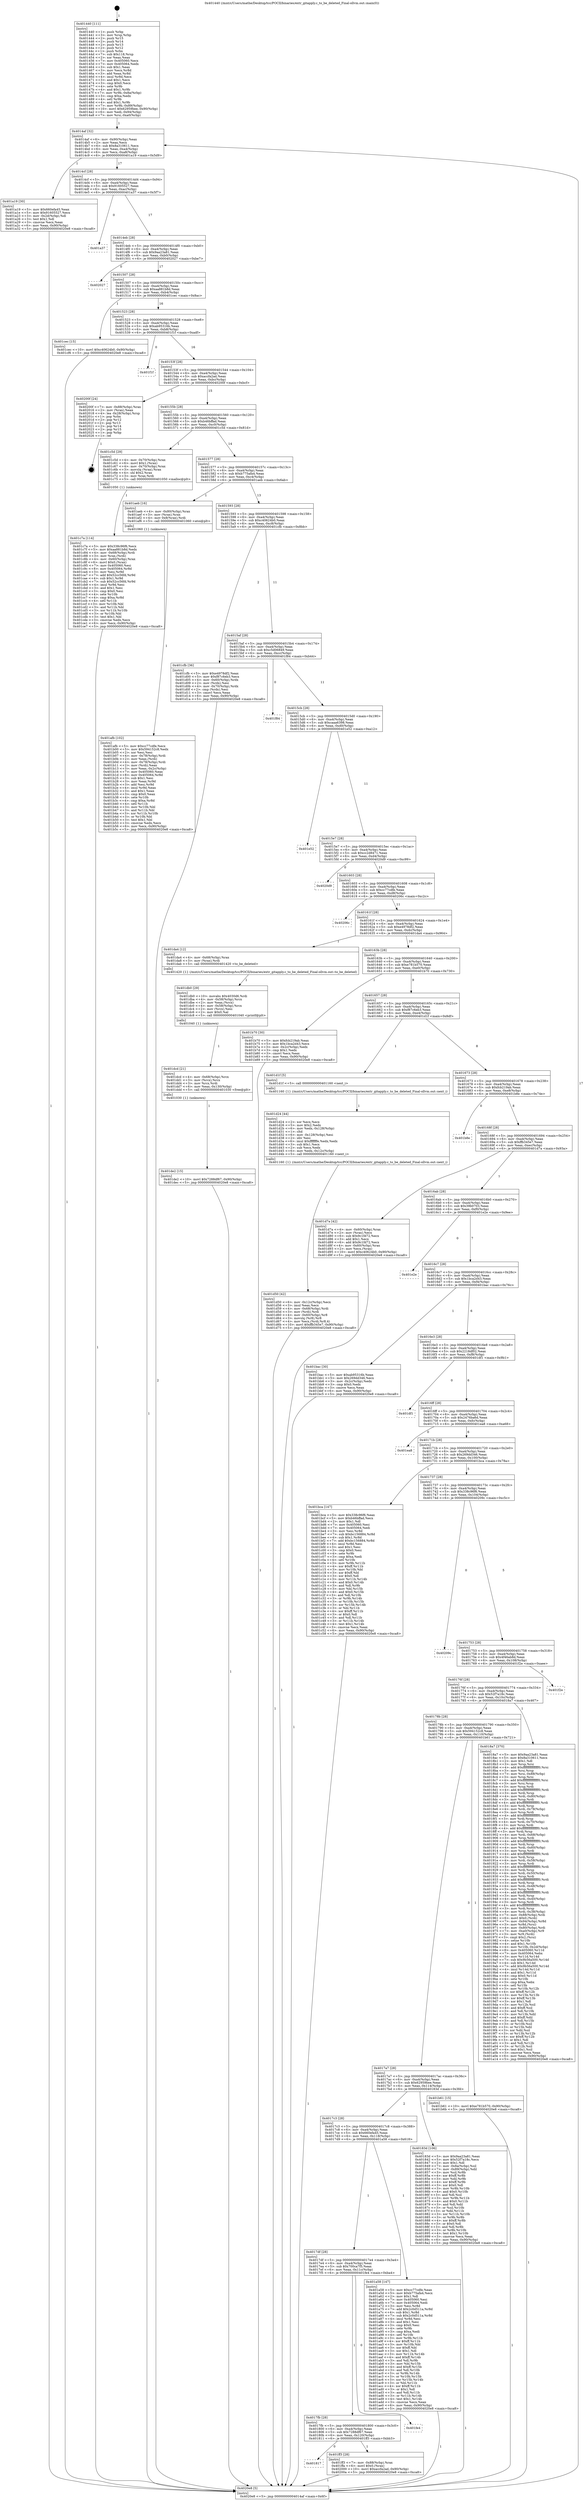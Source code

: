 digraph "0x401440" {
  label = "0x401440 (/mnt/c/Users/mathe/Desktop/tcc/POCII/binaries/extr_gitapply.c_to_be_deleted_Final-ollvm.out::main(0))"
  labelloc = "t"
  node[shape=record]

  Entry [label="",width=0.3,height=0.3,shape=circle,fillcolor=black,style=filled]
  "0x4014af" [label="{
     0x4014af [32]\l
     | [instrs]\l
     &nbsp;&nbsp;0x4014af \<+6\>: mov -0x90(%rbp),%eax\l
     &nbsp;&nbsp;0x4014b5 \<+2\>: mov %eax,%ecx\l
     &nbsp;&nbsp;0x4014b7 \<+6\>: sub $0x8a310611,%ecx\l
     &nbsp;&nbsp;0x4014bd \<+6\>: mov %eax,-0xa4(%rbp)\l
     &nbsp;&nbsp;0x4014c3 \<+6\>: mov %ecx,-0xa8(%rbp)\l
     &nbsp;&nbsp;0x4014c9 \<+6\>: je 0000000000401a19 \<main+0x5d9\>\l
  }"]
  "0x401a19" [label="{
     0x401a19 [30]\l
     | [instrs]\l
     &nbsp;&nbsp;0x401a19 \<+5\>: mov $0x660efa45,%eax\l
     &nbsp;&nbsp;0x401a1e \<+5\>: mov $0x91605527,%ecx\l
     &nbsp;&nbsp;0x401a23 \<+3\>: mov -0x2d(%rbp),%dl\l
     &nbsp;&nbsp;0x401a26 \<+3\>: test $0x1,%dl\l
     &nbsp;&nbsp;0x401a29 \<+3\>: cmovne %ecx,%eax\l
     &nbsp;&nbsp;0x401a2c \<+6\>: mov %eax,-0x90(%rbp)\l
     &nbsp;&nbsp;0x401a32 \<+5\>: jmp 00000000004020e8 \<main+0xca8\>\l
  }"]
  "0x4014cf" [label="{
     0x4014cf [28]\l
     | [instrs]\l
     &nbsp;&nbsp;0x4014cf \<+5\>: jmp 00000000004014d4 \<main+0x94\>\l
     &nbsp;&nbsp;0x4014d4 \<+6\>: mov -0xa4(%rbp),%eax\l
     &nbsp;&nbsp;0x4014da \<+5\>: sub $0x91605527,%eax\l
     &nbsp;&nbsp;0x4014df \<+6\>: mov %eax,-0xac(%rbp)\l
     &nbsp;&nbsp;0x4014e5 \<+6\>: je 0000000000401a37 \<main+0x5f7\>\l
  }"]
  Exit [label="",width=0.3,height=0.3,shape=circle,fillcolor=black,style=filled,peripheries=2]
  "0x401a37" [label="{
     0x401a37\l
  }", style=dashed]
  "0x4014eb" [label="{
     0x4014eb [28]\l
     | [instrs]\l
     &nbsp;&nbsp;0x4014eb \<+5\>: jmp 00000000004014f0 \<main+0xb0\>\l
     &nbsp;&nbsp;0x4014f0 \<+6\>: mov -0xa4(%rbp),%eax\l
     &nbsp;&nbsp;0x4014f6 \<+5\>: sub $0x9aa23a81,%eax\l
     &nbsp;&nbsp;0x4014fb \<+6\>: mov %eax,-0xb0(%rbp)\l
     &nbsp;&nbsp;0x401501 \<+6\>: je 0000000000402027 \<main+0xbe7\>\l
  }"]
  "0x401817" [label="{
     0x401817\l
  }", style=dashed]
  "0x402027" [label="{
     0x402027\l
  }", style=dashed]
  "0x401507" [label="{
     0x401507 [28]\l
     | [instrs]\l
     &nbsp;&nbsp;0x401507 \<+5\>: jmp 000000000040150c \<main+0xcc\>\l
     &nbsp;&nbsp;0x40150c \<+6\>: mov -0xa4(%rbp),%eax\l
     &nbsp;&nbsp;0x401512 \<+5\>: sub $0xaa881b8d,%eax\l
     &nbsp;&nbsp;0x401517 \<+6\>: mov %eax,-0xb4(%rbp)\l
     &nbsp;&nbsp;0x40151d \<+6\>: je 0000000000401cec \<main+0x8ac\>\l
  }"]
  "0x401ff3" [label="{
     0x401ff3 [28]\l
     | [instrs]\l
     &nbsp;&nbsp;0x401ff3 \<+7\>: mov -0x88(%rbp),%rax\l
     &nbsp;&nbsp;0x401ffa \<+6\>: movl $0x0,(%rax)\l
     &nbsp;&nbsp;0x402000 \<+10\>: movl $0xaccfa2ad,-0x90(%rbp)\l
     &nbsp;&nbsp;0x40200a \<+5\>: jmp 00000000004020e8 \<main+0xca8\>\l
  }"]
  "0x401cec" [label="{
     0x401cec [15]\l
     | [instrs]\l
     &nbsp;&nbsp;0x401cec \<+10\>: movl $0xc40624b0,-0x90(%rbp)\l
     &nbsp;&nbsp;0x401cf6 \<+5\>: jmp 00000000004020e8 \<main+0xca8\>\l
  }"]
  "0x401523" [label="{
     0x401523 [28]\l
     | [instrs]\l
     &nbsp;&nbsp;0x401523 \<+5\>: jmp 0000000000401528 \<main+0xe8\>\l
     &nbsp;&nbsp;0x401528 \<+6\>: mov -0xa4(%rbp),%eax\l
     &nbsp;&nbsp;0x40152e \<+5\>: sub $0xab95316b,%eax\l
     &nbsp;&nbsp;0x401533 \<+6\>: mov %eax,-0xb8(%rbp)\l
     &nbsp;&nbsp;0x401539 \<+6\>: je 0000000000401f1f \<main+0xadf\>\l
  }"]
  "0x4017fb" [label="{
     0x4017fb [28]\l
     | [instrs]\l
     &nbsp;&nbsp;0x4017fb \<+5\>: jmp 0000000000401800 \<main+0x3c0\>\l
     &nbsp;&nbsp;0x401800 \<+6\>: mov -0xa4(%rbp),%eax\l
     &nbsp;&nbsp;0x401806 \<+5\>: sub $0x7288df67,%eax\l
     &nbsp;&nbsp;0x40180b \<+6\>: mov %eax,-0x120(%rbp)\l
     &nbsp;&nbsp;0x401811 \<+6\>: je 0000000000401ff3 \<main+0xbb3\>\l
  }"]
  "0x401f1f" [label="{
     0x401f1f\l
  }", style=dashed]
  "0x40153f" [label="{
     0x40153f [28]\l
     | [instrs]\l
     &nbsp;&nbsp;0x40153f \<+5\>: jmp 0000000000401544 \<main+0x104\>\l
     &nbsp;&nbsp;0x401544 \<+6\>: mov -0xa4(%rbp),%eax\l
     &nbsp;&nbsp;0x40154a \<+5\>: sub $0xaccfa2ad,%eax\l
     &nbsp;&nbsp;0x40154f \<+6\>: mov %eax,-0xbc(%rbp)\l
     &nbsp;&nbsp;0x401555 \<+6\>: je 000000000040200f \<main+0xbcf\>\l
  }"]
  "0x401fe4" [label="{
     0x401fe4\l
  }", style=dashed]
  "0x40200f" [label="{
     0x40200f [24]\l
     | [instrs]\l
     &nbsp;&nbsp;0x40200f \<+7\>: mov -0x88(%rbp),%rax\l
     &nbsp;&nbsp;0x402016 \<+2\>: mov (%rax),%eax\l
     &nbsp;&nbsp;0x402018 \<+4\>: lea -0x28(%rbp),%rsp\l
     &nbsp;&nbsp;0x40201c \<+1\>: pop %rbx\l
     &nbsp;&nbsp;0x40201d \<+2\>: pop %r12\l
     &nbsp;&nbsp;0x40201f \<+2\>: pop %r13\l
     &nbsp;&nbsp;0x402021 \<+2\>: pop %r14\l
     &nbsp;&nbsp;0x402023 \<+2\>: pop %r15\l
     &nbsp;&nbsp;0x402025 \<+1\>: pop %rbp\l
     &nbsp;&nbsp;0x402026 \<+1\>: ret\l
  }"]
  "0x40155b" [label="{
     0x40155b [28]\l
     | [instrs]\l
     &nbsp;&nbsp;0x40155b \<+5\>: jmp 0000000000401560 \<main+0x120\>\l
     &nbsp;&nbsp;0x401560 \<+6\>: mov -0xa4(%rbp),%eax\l
     &nbsp;&nbsp;0x401566 \<+5\>: sub $0xb46bffad,%eax\l
     &nbsp;&nbsp;0x40156b \<+6\>: mov %eax,-0xc0(%rbp)\l
     &nbsp;&nbsp;0x401571 \<+6\>: je 0000000000401c5d \<main+0x81d\>\l
  }"]
  "0x401de2" [label="{
     0x401de2 [15]\l
     | [instrs]\l
     &nbsp;&nbsp;0x401de2 \<+10\>: movl $0x7288df67,-0x90(%rbp)\l
     &nbsp;&nbsp;0x401dec \<+5\>: jmp 00000000004020e8 \<main+0xca8\>\l
  }"]
  "0x401c5d" [label="{
     0x401c5d [29]\l
     | [instrs]\l
     &nbsp;&nbsp;0x401c5d \<+4\>: mov -0x70(%rbp),%rax\l
     &nbsp;&nbsp;0x401c61 \<+6\>: movl $0x1,(%rax)\l
     &nbsp;&nbsp;0x401c67 \<+4\>: mov -0x70(%rbp),%rax\l
     &nbsp;&nbsp;0x401c6b \<+3\>: movslq (%rax),%rax\l
     &nbsp;&nbsp;0x401c6e \<+4\>: shl $0x2,%rax\l
     &nbsp;&nbsp;0x401c72 \<+3\>: mov %rax,%rdi\l
     &nbsp;&nbsp;0x401c75 \<+5\>: call 0000000000401050 \<malloc@plt\>\l
     | [calls]\l
     &nbsp;&nbsp;0x401050 \{1\} (unknown)\l
  }"]
  "0x401577" [label="{
     0x401577 [28]\l
     | [instrs]\l
     &nbsp;&nbsp;0x401577 \<+5\>: jmp 000000000040157c \<main+0x13c\>\l
     &nbsp;&nbsp;0x40157c \<+6\>: mov -0xa4(%rbp),%eax\l
     &nbsp;&nbsp;0x401582 \<+5\>: sub $0xb775afa4,%eax\l
     &nbsp;&nbsp;0x401587 \<+6\>: mov %eax,-0xc4(%rbp)\l
     &nbsp;&nbsp;0x40158d \<+6\>: je 0000000000401aeb \<main+0x6ab\>\l
  }"]
  "0x401dcd" [label="{
     0x401dcd [21]\l
     | [instrs]\l
     &nbsp;&nbsp;0x401dcd \<+4\>: mov -0x68(%rbp),%rcx\l
     &nbsp;&nbsp;0x401dd1 \<+3\>: mov (%rcx),%rcx\l
     &nbsp;&nbsp;0x401dd4 \<+3\>: mov %rcx,%rdi\l
     &nbsp;&nbsp;0x401dd7 \<+6\>: mov %eax,-0x130(%rbp)\l
     &nbsp;&nbsp;0x401ddd \<+5\>: call 0000000000401030 \<free@plt\>\l
     | [calls]\l
     &nbsp;&nbsp;0x401030 \{1\} (unknown)\l
  }"]
  "0x401aeb" [label="{
     0x401aeb [16]\l
     | [instrs]\l
     &nbsp;&nbsp;0x401aeb \<+4\>: mov -0x80(%rbp),%rax\l
     &nbsp;&nbsp;0x401aef \<+3\>: mov (%rax),%rax\l
     &nbsp;&nbsp;0x401af2 \<+4\>: mov 0x8(%rax),%rdi\l
     &nbsp;&nbsp;0x401af6 \<+5\>: call 0000000000401060 \<atoi@plt\>\l
     | [calls]\l
     &nbsp;&nbsp;0x401060 \{1\} (unknown)\l
  }"]
  "0x401593" [label="{
     0x401593 [28]\l
     | [instrs]\l
     &nbsp;&nbsp;0x401593 \<+5\>: jmp 0000000000401598 \<main+0x158\>\l
     &nbsp;&nbsp;0x401598 \<+6\>: mov -0xa4(%rbp),%eax\l
     &nbsp;&nbsp;0x40159e \<+5\>: sub $0xc40624b0,%eax\l
     &nbsp;&nbsp;0x4015a3 \<+6\>: mov %eax,-0xc8(%rbp)\l
     &nbsp;&nbsp;0x4015a9 \<+6\>: je 0000000000401cfb \<main+0x8bb\>\l
  }"]
  "0x401db0" [label="{
     0x401db0 [29]\l
     | [instrs]\l
     &nbsp;&nbsp;0x401db0 \<+10\>: movabs $0x4030d6,%rdi\l
     &nbsp;&nbsp;0x401dba \<+4\>: mov -0x58(%rbp),%rcx\l
     &nbsp;&nbsp;0x401dbe \<+2\>: mov %eax,(%rcx)\l
     &nbsp;&nbsp;0x401dc0 \<+4\>: mov -0x58(%rbp),%rcx\l
     &nbsp;&nbsp;0x401dc4 \<+2\>: mov (%rcx),%esi\l
     &nbsp;&nbsp;0x401dc6 \<+2\>: mov $0x0,%al\l
     &nbsp;&nbsp;0x401dc8 \<+5\>: call 0000000000401040 \<printf@plt\>\l
     | [calls]\l
     &nbsp;&nbsp;0x401040 \{1\} (unknown)\l
  }"]
  "0x401cfb" [label="{
     0x401cfb [36]\l
     | [instrs]\l
     &nbsp;&nbsp;0x401cfb \<+5\>: mov $0xe4978df2,%eax\l
     &nbsp;&nbsp;0x401d00 \<+5\>: mov $0xf87c6eb3,%ecx\l
     &nbsp;&nbsp;0x401d05 \<+4\>: mov -0x60(%rbp),%rdx\l
     &nbsp;&nbsp;0x401d09 \<+2\>: mov (%rdx),%esi\l
     &nbsp;&nbsp;0x401d0b \<+4\>: mov -0x70(%rbp),%rdx\l
     &nbsp;&nbsp;0x401d0f \<+2\>: cmp (%rdx),%esi\l
     &nbsp;&nbsp;0x401d11 \<+3\>: cmovl %ecx,%eax\l
     &nbsp;&nbsp;0x401d14 \<+6\>: mov %eax,-0x90(%rbp)\l
     &nbsp;&nbsp;0x401d1a \<+5\>: jmp 00000000004020e8 \<main+0xca8\>\l
  }"]
  "0x4015af" [label="{
     0x4015af [28]\l
     | [instrs]\l
     &nbsp;&nbsp;0x4015af \<+5\>: jmp 00000000004015b4 \<main+0x174\>\l
     &nbsp;&nbsp;0x4015b4 \<+6\>: mov -0xa4(%rbp),%eax\l
     &nbsp;&nbsp;0x4015ba \<+5\>: sub $0xc5d06849,%eax\l
     &nbsp;&nbsp;0x4015bf \<+6\>: mov %eax,-0xcc(%rbp)\l
     &nbsp;&nbsp;0x4015c5 \<+6\>: je 0000000000401f84 \<main+0xb44\>\l
  }"]
  "0x401d50" [label="{
     0x401d50 [42]\l
     | [instrs]\l
     &nbsp;&nbsp;0x401d50 \<+6\>: mov -0x12c(%rbp),%ecx\l
     &nbsp;&nbsp;0x401d56 \<+3\>: imul %eax,%ecx\l
     &nbsp;&nbsp;0x401d59 \<+4\>: mov -0x68(%rbp),%rdi\l
     &nbsp;&nbsp;0x401d5d \<+3\>: mov (%rdi),%rdi\l
     &nbsp;&nbsp;0x401d60 \<+4\>: mov -0x60(%rbp),%r8\l
     &nbsp;&nbsp;0x401d64 \<+3\>: movslq (%r8),%r8\l
     &nbsp;&nbsp;0x401d67 \<+4\>: mov %ecx,(%rdi,%r8,4)\l
     &nbsp;&nbsp;0x401d6b \<+10\>: movl $0xffb345e7,-0x90(%rbp)\l
     &nbsp;&nbsp;0x401d75 \<+5\>: jmp 00000000004020e8 \<main+0xca8\>\l
  }"]
  "0x401f84" [label="{
     0x401f84\l
  }", style=dashed]
  "0x4015cb" [label="{
     0x4015cb [28]\l
     | [instrs]\l
     &nbsp;&nbsp;0x4015cb \<+5\>: jmp 00000000004015d0 \<main+0x190\>\l
     &nbsp;&nbsp;0x4015d0 \<+6\>: mov -0xa4(%rbp),%eax\l
     &nbsp;&nbsp;0x4015d6 \<+5\>: sub $0xcaaa6398,%eax\l
     &nbsp;&nbsp;0x4015db \<+6\>: mov %eax,-0xd0(%rbp)\l
     &nbsp;&nbsp;0x4015e1 \<+6\>: je 0000000000401e52 \<main+0xa12\>\l
  }"]
  "0x401d24" [label="{
     0x401d24 [44]\l
     | [instrs]\l
     &nbsp;&nbsp;0x401d24 \<+2\>: xor %ecx,%ecx\l
     &nbsp;&nbsp;0x401d26 \<+5\>: mov $0x2,%edx\l
     &nbsp;&nbsp;0x401d2b \<+6\>: mov %edx,-0x128(%rbp)\l
     &nbsp;&nbsp;0x401d31 \<+1\>: cltd\l
     &nbsp;&nbsp;0x401d32 \<+6\>: mov -0x128(%rbp),%esi\l
     &nbsp;&nbsp;0x401d38 \<+2\>: idiv %esi\l
     &nbsp;&nbsp;0x401d3a \<+6\>: imul $0xfffffffe,%edx,%edx\l
     &nbsp;&nbsp;0x401d40 \<+3\>: sub $0x1,%ecx\l
     &nbsp;&nbsp;0x401d43 \<+2\>: sub %ecx,%edx\l
     &nbsp;&nbsp;0x401d45 \<+6\>: mov %edx,-0x12c(%rbp)\l
     &nbsp;&nbsp;0x401d4b \<+5\>: call 0000000000401160 \<next_i\>\l
     | [calls]\l
     &nbsp;&nbsp;0x401160 \{1\} (/mnt/c/Users/mathe/Desktop/tcc/POCII/binaries/extr_gitapply.c_to_be_deleted_Final-ollvm.out::next_i)\l
  }"]
  "0x401e52" [label="{
     0x401e52\l
  }", style=dashed]
  "0x4015e7" [label="{
     0x4015e7 [28]\l
     | [instrs]\l
     &nbsp;&nbsp;0x4015e7 \<+5\>: jmp 00000000004015ec \<main+0x1ac\>\l
     &nbsp;&nbsp;0x4015ec \<+6\>: mov -0xa4(%rbp),%eax\l
     &nbsp;&nbsp;0x4015f2 \<+5\>: sub $0xcc2d8471,%eax\l
     &nbsp;&nbsp;0x4015f7 \<+6\>: mov %eax,-0xd4(%rbp)\l
     &nbsp;&nbsp;0x4015fd \<+6\>: je 00000000004020d9 \<main+0xc99\>\l
  }"]
  "0x401c7a" [label="{
     0x401c7a [114]\l
     | [instrs]\l
     &nbsp;&nbsp;0x401c7a \<+5\>: mov $0x338c96f6,%ecx\l
     &nbsp;&nbsp;0x401c7f \<+5\>: mov $0xaa881b8d,%edx\l
     &nbsp;&nbsp;0x401c84 \<+4\>: mov -0x68(%rbp),%rdi\l
     &nbsp;&nbsp;0x401c88 \<+3\>: mov %rax,(%rdi)\l
     &nbsp;&nbsp;0x401c8b \<+4\>: mov -0x60(%rbp),%rax\l
     &nbsp;&nbsp;0x401c8f \<+6\>: movl $0x0,(%rax)\l
     &nbsp;&nbsp;0x401c95 \<+7\>: mov 0x405060,%esi\l
     &nbsp;&nbsp;0x401c9c \<+8\>: mov 0x405064,%r8d\l
     &nbsp;&nbsp;0x401ca4 \<+3\>: mov %esi,%r9d\l
     &nbsp;&nbsp;0x401ca7 \<+7\>: add $0x52cc56fd,%r9d\l
     &nbsp;&nbsp;0x401cae \<+4\>: sub $0x1,%r9d\l
     &nbsp;&nbsp;0x401cb2 \<+7\>: sub $0x52cc56fd,%r9d\l
     &nbsp;&nbsp;0x401cb9 \<+4\>: imul %r9d,%esi\l
     &nbsp;&nbsp;0x401cbd \<+3\>: and $0x1,%esi\l
     &nbsp;&nbsp;0x401cc0 \<+3\>: cmp $0x0,%esi\l
     &nbsp;&nbsp;0x401cc3 \<+4\>: sete %r10b\l
     &nbsp;&nbsp;0x401cc7 \<+4\>: cmp $0xa,%r8d\l
     &nbsp;&nbsp;0x401ccb \<+4\>: setl %r11b\l
     &nbsp;&nbsp;0x401ccf \<+3\>: mov %r10b,%bl\l
     &nbsp;&nbsp;0x401cd2 \<+3\>: and %r11b,%bl\l
     &nbsp;&nbsp;0x401cd5 \<+3\>: xor %r11b,%r10b\l
     &nbsp;&nbsp;0x401cd8 \<+3\>: or %r10b,%bl\l
     &nbsp;&nbsp;0x401cdb \<+3\>: test $0x1,%bl\l
     &nbsp;&nbsp;0x401cde \<+3\>: cmovne %edx,%ecx\l
     &nbsp;&nbsp;0x401ce1 \<+6\>: mov %ecx,-0x90(%rbp)\l
     &nbsp;&nbsp;0x401ce7 \<+5\>: jmp 00000000004020e8 \<main+0xca8\>\l
  }"]
  "0x4020d9" [label="{
     0x4020d9\l
  }", style=dashed]
  "0x401603" [label="{
     0x401603 [28]\l
     | [instrs]\l
     &nbsp;&nbsp;0x401603 \<+5\>: jmp 0000000000401608 \<main+0x1c8\>\l
     &nbsp;&nbsp;0x401608 \<+6\>: mov -0xa4(%rbp),%eax\l
     &nbsp;&nbsp;0x40160e \<+5\>: sub $0xcc77cdfe,%eax\l
     &nbsp;&nbsp;0x401613 \<+6\>: mov %eax,-0xd8(%rbp)\l
     &nbsp;&nbsp;0x401619 \<+6\>: je 000000000040206c \<main+0xc2c\>\l
  }"]
  "0x401afb" [label="{
     0x401afb [102]\l
     | [instrs]\l
     &nbsp;&nbsp;0x401afb \<+5\>: mov $0xcc77cdfe,%ecx\l
     &nbsp;&nbsp;0x401b00 \<+5\>: mov $0x594152c8,%edx\l
     &nbsp;&nbsp;0x401b05 \<+2\>: xor %esi,%esi\l
     &nbsp;&nbsp;0x401b07 \<+4\>: mov -0x78(%rbp),%rdi\l
     &nbsp;&nbsp;0x401b0b \<+2\>: mov %eax,(%rdi)\l
     &nbsp;&nbsp;0x401b0d \<+4\>: mov -0x78(%rbp),%rdi\l
     &nbsp;&nbsp;0x401b11 \<+2\>: mov (%rdi),%eax\l
     &nbsp;&nbsp;0x401b13 \<+3\>: mov %eax,-0x2c(%rbp)\l
     &nbsp;&nbsp;0x401b16 \<+7\>: mov 0x405060,%eax\l
     &nbsp;&nbsp;0x401b1d \<+8\>: mov 0x405064,%r8d\l
     &nbsp;&nbsp;0x401b25 \<+3\>: sub $0x1,%esi\l
     &nbsp;&nbsp;0x401b28 \<+3\>: mov %eax,%r9d\l
     &nbsp;&nbsp;0x401b2b \<+3\>: add %esi,%r9d\l
     &nbsp;&nbsp;0x401b2e \<+4\>: imul %r9d,%eax\l
     &nbsp;&nbsp;0x401b32 \<+3\>: and $0x1,%eax\l
     &nbsp;&nbsp;0x401b35 \<+3\>: cmp $0x0,%eax\l
     &nbsp;&nbsp;0x401b38 \<+4\>: sete %r10b\l
     &nbsp;&nbsp;0x401b3c \<+4\>: cmp $0xa,%r8d\l
     &nbsp;&nbsp;0x401b40 \<+4\>: setl %r11b\l
     &nbsp;&nbsp;0x401b44 \<+3\>: mov %r10b,%bl\l
     &nbsp;&nbsp;0x401b47 \<+3\>: and %r11b,%bl\l
     &nbsp;&nbsp;0x401b4a \<+3\>: xor %r11b,%r10b\l
     &nbsp;&nbsp;0x401b4d \<+3\>: or %r10b,%bl\l
     &nbsp;&nbsp;0x401b50 \<+3\>: test $0x1,%bl\l
     &nbsp;&nbsp;0x401b53 \<+3\>: cmovne %edx,%ecx\l
     &nbsp;&nbsp;0x401b56 \<+6\>: mov %ecx,-0x90(%rbp)\l
     &nbsp;&nbsp;0x401b5c \<+5\>: jmp 00000000004020e8 \<main+0xca8\>\l
  }"]
  "0x40206c" [label="{
     0x40206c\l
  }", style=dashed]
  "0x40161f" [label="{
     0x40161f [28]\l
     | [instrs]\l
     &nbsp;&nbsp;0x40161f \<+5\>: jmp 0000000000401624 \<main+0x1e4\>\l
     &nbsp;&nbsp;0x401624 \<+6\>: mov -0xa4(%rbp),%eax\l
     &nbsp;&nbsp;0x40162a \<+5\>: sub $0xe4978df2,%eax\l
     &nbsp;&nbsp;0x40162f \<+6\>: mov %eax,-0xdc(%rbp)\l
     &nbsp;&nbsp;0x401635 \<+6\>: je 0000000000401da4 \<main+0x964\>\l
  }"]
  "0x4017df" [label="{
     0x4017df [28]\l
     | [instrs]\l
     &nbsp;&nbsp;0x4017df \<+5\>: jmp 00000000004017e4 \<main+0x3a4\>\l
     &nbsp;&nbsp;0x4017e4 \<+6\>: mov -0xa4(%rbp),%eax\l
     &nbsp;&nbsp;0x4017ea \<+5\>: sub $0x700ca7f5,%eax\l
     &nbsp;&nbsp;0x4017ef \<+6\>: mov %eax,-0x11c(%rbp)\l
     &nbsp;&nbsp;0x4017f5 \<+6\>: je 0000000000401fe4 \<main+0xba4\>\l
  }"]
  "0x401da4" [label="{
     0x401da4 [12]\l
     | [instrs]\l
     &nbsp;&nbsp;0x401da4 \<+4\>: mov -0x68(%rbp),%rax\l
     &nbsp;&nbsp;0x401da8 \<+3\>: mov (%rax),%rdi\l
     &nbsp;&nbsp;0x401dab \<+5\>: call 0000000000401420 \<to_be_deleted\>\l
     | [calls]\l
     &nbsp;&nbsp;0x401420 \{1\} (/mnt/c/Users/mathe/Desktop/tcc/POCII/binaries/extr_gitapply.c_to_be_deleted_Final-ollvm.out::to_be_deleted)\l
  }"]
  "0x40163b" [label="{
     0x40163b [28]\l
     | [instrs]\l
     &nbsp;&nbsp;0x40163b \<+5\>: jmp 0000000000401640 \<main+0x200\>\l
     &nbsp;&nbsp;0x401640 \<+6\>: mov -0xa4(%rbp),%eax\l
     &nbsp;&nbsp;0x401646 \<+5\>: sub $0xe781b570,%eax\l
     &nbsp;&nbsp;0x40164b \<+6\>: mov %eax,-0xe0(%rbp)\l
     &nbsp;&nbsp;0x401651 \<+6\>: je 0000000000401b70 \<main+0x730\>\l
  }"]
  "0x401a58" [label="{
     0x401a58 [147]\l
     | [instrs]\l
     &nbsp;&nbsp;0x401a58 \<+5\>: mov $0xcc77cdfe,%eax\l
     &nbsp;&nbsp;0x401a5d \<+5\>: mov $0xb775afa4,%ecx\l
     &nbsp;&nbsp;0x401a62 \<+2\>: mov $0x1,%dl\l
     &nbsp;&nbsp;0x401a64 \<+7\>: mov 0x405060,%esi\l
     &nbsp;&nbsp;0x401a6b \<+7\>: mov 0x405064,%edi\l
     &nbsp;&nbsp;0x401a72 \<+3\>: mov %esi,%r8d\l
     &nbsp;&nbsp;0x401a75 \<+7\>: add $0x2c0d511a,%r8d\l
     &nbsp;&nbsp;0x401a7c \<+4\>: sub $0x1,%r8d\l
     &nbsp;&nbsp;0x401a80 \<+7\>: sub $0x2c0d511a,%r8d\l
     &nbsp;&nbsp;0x401a87 \<+4\>: imul %r8d,%esi\l
     &nbsp;&nbsp;0x401a8b \<+3\>: and $0x1,%esi\l
     &nbsp;&nbsp;0x401a8e \<+3\>: cmp $0x0,%esi\l
     &nbsp;&nbsp;0x401a91 \<+4\>: sete %r9b\l
     &nbsp;&nbsp;0x401a95 \<+3\>: cmp $0xa,%edi\l
     &nbsp;&nbsp;0x401a98 \<+4\>: setl %r10b\l
     &nbsp;&nbsp;0x401a9c \<+3\>: mov %r9b,%r11b\l
     &nbsp;&nbsp;0x401a9f \<+4\>: xor $0xff,%r11b\l
     &nbsp;&nbsp;0x401aa3 \<+3\>: mov %r10b,%bl\l
     &nbsp;&nbsp;0x401aa6 \<+3\>: xor $0xff,%bl\l
     &nbsp;&nbsp;0x401aa9 \<+3\>: xor $0x1,%dl\l
     &nbsp;&nbsp;0x401aac \<+3\>: mov %r11b,%r14b\l
     &nbsp;&nbsp;0x401aaf \<+4\>: and $0xff,%r14b\l
     &nbsp;&nbsp;0x401ab3 \<+3\>: and %dl,%r9b\l
     &nbsp;&nbsp;0x401ab6 \<+3\>: mov %bl,%r15b\l
     &nbsp;&nbsp;0x401ab9 \<+4\>: and $0xff,%r15b\l
     &nbsp;&nbsp;0x401abd \<+3\>: and %dl,%r10b\l
     &nbsp;&nbsp;0x401ac0 \<+3\>: or %r9b,%r14b\l
     &nbsp;&nbsp;0x401ac3 \<+3\>: or %r10b,%r15b\l
     &nbsp;&nbsp;0x401ac6 \<+3\>: xor %r15b,%r14b\l
     &nbsp;&nbsp;0x401ac9 \<+3\>: or %bl,%r11b\l
     &nbsp;&nbsp;0x401acc \<+4\>: xor $0xff,%r11b\l
     &nbsp;&nbsp;0x401ad0 \<+3\>: or $0x1,%dl\l
     &nbsp;&nbsp;0x401ad3 \<+3\>: and %dl,%r11b\l
     &nbsp;&nbsp;0x401ad6 \<+3\>: or %r11b,%r14b\l
     &nbsp;&nbsp;0x401ad9 \<+4\>: test $0x1,%r14b\l
     &nbsp;&nbsp;0x401add \<+3\>: cmovne %ecx,%eax\l
     &nbsp;&nbsp;0x401ae0 \<+6\>: mov %eax,-0x90(%rbp)\l
     &nbsp;&nbsp;0x401ae6 \<+5\>: jmp 00000000004020e8 \<main+0xca8\>\l
  }"]
  "0x401b70" [label="{
     0x401b70 [30]\l
     | [instrs]\l
     &nbsp;&nbsp;0x401b70 \<+5\>: mov $0xfcb219ab,%eax\l
     &nbsp;&nbsp;0x401b75 \<+5\>: mov $0x1bca2d43,%ecx\l
     &nbsp;&nbsp;0x401b7a \<+3\>: mov -0x2c(%rbp),%edx\l
     &nbsp;&nbsp;0x401b7d \<+3\>: cmp $0x1,%edx\l
     &nbsp;&nbsp;0x401b80 \<+3\>: cmovl %ecx,%eax\l
     &nbsp;&nbsp;0x401b83 \<+6\>: mov %eax,-0x90(%rbp)\l
     &nbsp;&nbsp;0x401b89 \<+5\>: jmp 00000000004020e8 \<main+0xca8\>\l
  }"]
  "0x401657" [label="{
     0x401657 [28]\l
     | [instrs]\l
     &nbsp;&nbsp;0x401657 \<+5\>: jmp 000000000040165c \<main+0x21c\>\l
     &nbsp;&nbsp;0x40165c \<+6\>: mov -0xa4(%rbp),%eax\l
     &nbsp;&nbsp;0x401662 \<+5\>: sub $0xf87c6eb3,%eax\l
     &nbsp;&nbsp;0x401667 \<+6\>: mov %eax,-0xe4(%rbp)\l
     &nbsp;&nbsp;0x40166d \<+6\>: je 0000000000401d1f \<main+0x8df\>\l
  }"]
  "0x401440" [label="{
     0x401440 [111]\l
     | [instrs]\l
     &nbsp;&nbsp;0x401440 \<+1\>: push %rbp\l
     &nbsp;&nbsp;0x401441 \<+3\>: mov %rsp,%rbp\l
     &nbsp;&nbsp;0x401444 \<+2\>: push %r15\l
     &nbsp;&nbsp;0x401446 \<+2\>: push %r14\l
     &nbsp;&nbsp;0x401448 \<+2\>: push %r13\l
     &nbsp;&nbsp;0x40144a \<+2\>: push %r12\l
     &nbsp;&nbsp;0x40144c \<+1\>: push %rbx\l
     &nbsp;&nbsp;0x40144d \<+7\>: sub $0x118,%rsp\l
     &nbsp;&nbsp;0x401454 \<+2\>: xor %eax,%eax\l
     &nbsp;&nbsp;0x401456 \<+7\>: mov 0x405060,%ecx\l
     &nbsp;&nbsp;0x40145d \<+7\>: mov 0x405064,%edx\l
     &nbsp;&nbsp;0x401464 \<+3\>: sub $0x1,%eax\l
     &nbsp;&nbsp;0x401467 \<+3\>: mov %ecx,%r8d\l
     &nbsp;&nbsp;0x40146a \<+3\>: add %eax,%r8d\l
     &nbsp;&nbsp;0x40146d \<+4\>: imul %r8d,%ecx\l
     &nbsp;&nbsp;0x401471 \<+3\>: and $0x1,%ecx\l
     &nbsp;&nbsp;0x401474 \<+3\>: cmp $0x0,%ecx\l
     &nbsp;&nbsp;0x401477 \<+4\>: sete %r9b\l
     &nbsp;&nbsp;0x40147b \<+4\>: and $0x1,%r9b\l
     &nbsp;&nbsp;0x40147f \<+7\>: mov %r9b,-0x8a(%rbp)\l
     &nbsp;&nbsp;0x401486 \<+3\>: cmp $0xa,%edx\l
     &nbsp;&nbsp;0x401489 \<+4\>: setl %r9b\l
     &nbsp;&nbsp;0x40148d \<+4\>: and $0x1,%r9b\l
     &nbsp;&nbsp;0x401491 \<+7\>: mov %r9b,-0x89(%rbp)\l
     &nbsp;&nbsp;0x401498 \<+10\>: movl $0x62959bee,-0x90(%rbp)\l
     &nbsp;&nbsp;0x4014a2 \<+6\>: mov %edi,-0x94(%rbp)\l
     &nbsp;&nbsp;0x4014a8 \<+7\>: mov %rsi,-0xa0(%rbp)\l
  }"]
  "0x401d1f" [label="{
     0x401d1f [5]\l
     | [instrs]\l
     &nbsp;&nbsp;0x401d1f \<+5\>: call 0000000000401160 \<next_i\>\l
     | [calls]\l
     &nbsp;&nbsp;0x401160 \{1\} (/mnt/c/Users/mathe/Desktop/tcc/POCII/binaries/extr_gitapply.c_to_be_deleted_Final-ollvm.out::next_i)\l
  }"]
  "0x401673" [label="{
     0x401673 [28]\l
     | [instrs]\l
     &nbsp;&nbsp;0x401673 \<+5\>: jmp 0000000000401678 \<main+0x238\>\l
     &nbsp;&nbsp;0x401678 \<+6\>: mov -0xa4(%rbp),%eax\l
     &nbsp;&nbsp;0x40167e \<+5\>: sub $0xfcb219ab,%eax\l
     &nbsp;&nbsp;0x401683 \<+6\>: mov %eax,-0xe8(%rbp)\l
     &nbsp;&nbsp;0x401689 \<+6\>: je 0000000000401b8e \<main+0x74e\>\l
  }"]
  "0x4020e8" [label="{
     0x4020e8 [5]\l
     | [instrs]\l
     &nbsp;&nbsp;0x4020e8 \<+5\>: jmp 00000000004014af \<main+0x6f\>\l
  }"]
  "0x401b8e" [label="{
     0x401b8e\l
  }", style=dashed]
  "0x40168f" [label="{
     0x40168f [28]\l
     | [instrs]\l
     &nbsp;&nbsp;0x40168f \<+5\>: jmp 0000000000401694 \<main+0x254\>\l
     &nbsp;&nbsp;0x401694 \<+6\>: mov -0xa4(%rbp),%eax\l
     &nbsp;&nbsp;0x40169a \<+5\>: sub $0xffb345e7,%eax\l
     &nbsp;&nbsp;0x40169f \<+6\>: mov %eax,-0xec(%rbp)\l
     &nbsp;&nbsp;0x4016a5 \<+6\>: je 0000000000401d7a \<main+0x93a\>\l
  }"]
  "0x4017c3" [label="{
     0x4017c3 [28]\l
     | [instrs]\l
     &nbsp;&nbsp;0x4017c3 \<+5\>: jmp 00000000004017c8 \<main+0x388\>\l
     &nbsp;&nbsp;0x4017c8 \<+6\>: mov -0xa4(%rbp),%eax\l
     &nbsp;&nbsp;0x4017ce \<+5\>: sub $0x660efa45,%eax\l
     &nbsp;&nbsp;0x4017d3 \<+6\>: mov %eax,-0x118(%rbp)\l
     &nbsp;&nbsp;0x4017d9 \<+6\>: je 0000000000401a58 \<main+0x618\>\l
  }"]
  "0x401d7a" [label="{
     0x401d7a [42]\l
     | [instrs]\l
     &nbsp;&nbsp;0x401d7a \<+4\>: mov -0x60(%rbp),%rax\l
     &nbsp;&nbsp;0x401d7e \<+2\>: mov (%rax),%ecx\l
     &nbsp;&nbsp;0x401d80 \<+6\>: sub $0x9c1fd72,%ecx\l
     &nbsp;&nbsp;0x401d86 \<+3\>: add $0x1,%ecx\l
     &nbsp;&nbsp;0x401d89 \<+6\>: add $0x9c1fd72,%ecx\l
     &nbsp;&nbsp;0x401d8f \<+4\>: mov -0x60(%rbp),%rax\l
     &nbsp;&nbsp;0x401d93 \<+2\>: mov %ecx,(%rax)\l
     &nbsp;&nbsp;0x401d95 \<+10\>: movl $0xc40624b0,-0x90(%rbp)\l
     &nbsp;&nbsp;0x401d9f \<+5\>: jmp 00000000004020e8 \<main+0xca8\>\l
  }"]
  "0x4016ab" [label="{
     0x4016ab [28]\l
     | [instrs]\l
     &nbsp;&nbsp;0x4016ab \<+5\>: jmp 00000000004016b0 \<main+0x270\>\l
     &nbsp;&nbsp;0x4016b0 \<+6\>: mov -0xa4(%rbp),%eax\l
     &nbsp;&nbsp;0x4016b6 \<+5\>: sub $0x39b0703,%eax\l
     &nbsp;&nbsp;0x4016bb \<+6\>: mov %eax,-0xf0(%rbp)\l
     &nbsp;&nbsp;0x4016c1 \<+6\>: je 0000000000401e2e \<main+0x9ee\>\l
  }"]
  "0x40183d" [label="{
     0x40183d [106]\l
     | [instrs]\l
     &nbsp;&nbsp;0x40183d \<+5\>: mov $0x9aa23a81,%eax\l
     &nbsp;&nbsp;0x401842 \<+5\>: mov $0x52f7a18c,%ecx\l
     &nbsp;&nbsp;0x401847 \<+2\>: mov $0x1,%dl\l
     &nbsp;&nbsp;0x401849 \<+7\>: mov -0x8a(%rbp),%sil\l
     &nbsp;&nbsp;0x401850 \<+7\>: mov -0x89(%rbp),%dil\l
     &nbsp;&nbsp;0x401857 \<+3\>: mov %sil,%r8b\l
     &nbsp;&nbsp;0x40185a \<+4\>: xor $0xff,%r8b\l
     &nbsp;&nbsp;0x40185e \<+3\>: mov %dil,%r9b\l
     &nbsp;&nbsp;0x401861 \<+4\>: xor $0xff,%r9b\l
     &nbsp;&nbsp;0x401865 \<+3\>: xor $0x0,%dl\l
     &nbsp;&nbsp;0x401868 \<+3\>: mov %r8b,%r10b\l
     &nbsp;&nbsp;0x40186b \<+4\>: and $0x0,%r10b\l
     &nbsp;&nbsp;0x40186f \<+3\>: and %dl,%sil\l
     &nbsp;&nbsp;0x401872 \<+3\>: mov %r9b,%r11b\l
     &nbsp;&nbsp;0x401875 \<+4\>: and $0x0,%r11b\l
     &nbsp;&nbsp;0x401879 \<+3\>: and %dl,%dil\l
     &nbsp;&nbsp;0x40187c \<+3\>: or %sil,%r10b\l
     &nbsp;&nbsp;0x40187f \<+3\>: or %dil,%r11b\l
     &nbsp;&nbsp;0x401882 \<+3\>: xor %r11b,%r10b\l
     &nbsp;&nbsp;0x401885 \<+3\>: or %r9b,%r8b\l
     &nbsp;&nbsp;0x401888 \<+4\>: xor $0xff,%r8b\l
     &nbsp;&nbsp;0x40188c \<+3\>: or $0x0,%dl\l
     &nbsp;&nbsp;0x40188f \<+3\>: and %dl,%r8b\l
     &nbsp;&nbsp;0x401892 \<+3\>: or %r8b,%r10b\l
     &nbsp;&nbsp;0x401895 \<+4\>: test $0x1,%r10b\l
     &nbsp;&nbsp;0x401899 \<+3\>: cmovne %ecx,%eax\l
     &nbsp;&nbsp;0x40189c \<+6\>: mov %eax,-0x90(%rbp)\l
     &nbsp;&nbsp;0x4018a2 \<+5\>: jmp 00000000004020e8 \<main+0xca8\>\l
  }"]
  "0x401e2e" [label="{
     0x401e2e\l
  }", style=dashed]
  "0x4016c7" [label="{
     0x4016c7 [28]\l
     | [instrs]\l
     &nbsp;&nbsp;0x4016c7 \<+5\>: jmp 00000000004016cc \<main+0x28c\>\l
     &nbsp;&nbsp;0x4016cc \<+6\>: mov -0xa4(%rbp),%eax\l
     &nbsp;&nbsp;0x4016d2 \<+5\>: sub $0x1bca2d43,%eax\l
     &nbsp;&nbsp;0x4016d7 \<+6\>: mov %eax,-0xf4(%rbp)\l
     &nbsp;&nbsp;0x4016dd \<+6\>: je 0000000000401bac \<main+0x76c\>\l
  }"]
  "0x4017a7" [label="{
     0x4017a7 [28]\l
     | [instrs]\l
     &nbsp;&nbsp;0x4017a7 \<+5\>: jmp 00000000004017ac \<main+0x36c\>\l
     &nbsp;&nbsp;0x4017ac \<+6\>: mov -0xa4(%rbp),%eax\l
     &nbsp;&nbsp;0x4017b2 \<+5\>: sub $0x62959bee,%eax\l
     &nbsp;&nbsp;0x4017b7 \<+6\>: mov %eax,-0x114(%rbp)\l
     &nbsp;&nbsp;0x4017bd \<+6\>: je 000000000040183d \<main+0x3fd\>\l
  }"]
  "0x401bac" [label="{
     0x401bac [30]\l
     | [instrs]\l
     &nbsp;&nbsp;0x401bac \<+5\>: mov $0xab95316b,%eax\l
     &nbsp;&nbsp;0x401bb1 \<+5\>: mov $0x269dd346,%ecx\l
     &nbsp;&nbsp;0x401bb6 \<+3\>: mov -0x2c(%rbp),%edx\l
     &nbsp;&nbsp;0x401bb9 \<+3\>: cmp $0x0,%edx\l
     &nbsp;&nbsp;0x401bbc \<+3\>: cmove %ecx,%eax\l
     &nbsp;&nbsp;0x401bbf \<+6\>: mov %eax,-0x90(%rbp)\l
     &nbsp;&nbsp;0x401bc5 \<+5\>: jmp 00000000004020e8 \<main+0xca8\>\l
  }"]
  "0x4016e3" [label="{
     0x4016e3 [28]\l
     | [instrs]\l
     &nbsp;&nbsp;0x4016e3 \<+5\>: jmp 00000000004016e8 \<main+0x2a8\>\l
     &nbsp;&nbsp;0x4016e8 \<+6\>: mov -0xa4(%rbp),%eax\l
     &nbsp;&nbsp;0x4016ee \<+5\>: sub $0x2218df02,%eax\l
     &nbsp;&nbsp;0x4016f3 \<+6\>: mov %eax,-0xf8(%rbp)\l
     &nbsp;&nbsp;0x4016f9 \<+6\>: je 0000000000401df1 \<main+0x9b1\>\l
  }"]
  "0x401b61" [label="{
     0x401b61 [15]\l
     | [instrs]\l
     &nbsp;&nbsp;0x401b61 \<+10\>: movl $0xe781b570,-0x90(%rbp)\l
     &nbsp;&nbsp;0x401b6b \<+5\>: jmp 00000000004020e8 \<main+0xca8\>\l
  }"]
  "0x401df1" [label="{
     0x401df1\l
  }", style=dashed]
  "0x4016ff" [label="{
     0x4016ff [28]\l
     | [instrs]\l
     &nbsp;&nbsp;0x4016ff \<+5\>: jmp 0000000000401704 \<main+0x2c4\>\l
     &nbsp;&nbsp;0x401704 \<+6\>: mov -0xa4(%rbp),%eax\l
     &nbsp;&nbsp;0x40170a \<+5\>: sub $0x2476ba6d,%eax\l
     &nbsp;&nbsp;0x40170f \<+6\>: mov %eax,-0xfc(%rbp)\l
     &nbsp;&nbsp;0x401715 \<+6\>: je 0000000000401ea8 \<main+0xa68\>\l
  }"]
  "0x40178b" [label="{
     0x40178b [28]\l
     | [instrs]\l
     &nbsp;&nbsp;0x40178b \<+5\>: jmp 0000000000401790 \<main+0x350\>\l
     &nbsp;&nbsp;0x401790 \<+6\>: mov -0xa4(%rbp),%eax\l
     &nbsp;&nbsp;0x401796 \<+5\>: sub $0x594152c8,%eax\l
     &nbsp;&nbsp;0x40179b \<+6\>: mov %eax,-0x110(%rbp)\l
     &nbsp;&nbsp;0x4017a1 \<+6\>: je 0000000000401b61 \<main+0x721\>\l
  }"]
  "0x401ea8" [label="{
     0x401ea8\l
  }", style=dashed]
  "0x40171b" [label="{
     0x40171b [28]\l
     | [instrs]\l
     &nbsp;&nbsp;0x40171b \<+5\>: jmp 0000000000401720 \<main+0x2e0\>\l
     &nbsp;&nbsp;0x401720 \<+6\>: mov -0xa4(%rbp),%eax\l
     &nbsp;&nbsp;0x401726 \<+5\>: sub $0x269dd346,%eax\l
     &nbsp;&nbsp;0x40172b \<+6\>: mov %eax,-0x100(%rbp)\l
     &nbsp;&nbsp;0x401731 \<+6\>: je 0000000000401bca \<main+0x78a\>\l
  }"]
  "0x4018a7" [label="{
     0x4018a7 [370]\l
     | [instrs]\l
     &nbsp;&nbsp;0x4018a7 \<+5\>: mov $0x9aa23a81,%eax\l
     &nbsp;&nbsp;0x4018ac \<+5\>: mov $0x8a310611,%ecx\l
     &nbsp;&nbsp;0x4018b1 \<+2\>: mov $0x1,%dl\l
     &nbsp;&nbsp;0x4018b3 \<+3\>: mov %rsp,%rsi\l
     &nbsp;&nbsp;0x4018b6 \<+4\>: add $0xfffffffffffffff0,%rsi\l
     &nbsp;&nbsp;0x4018ba \<+3\>: mov %rsi,%rsp\l
     &nbsp;&nbsp;0x4018bd \<+7\>: mov %rsi,-0x88(%rbp)\l
     &nbsp;&nbsp;0x4018c4 \<+3\>: mov %rsp,%rsi\l
     &nbsp;&nbsp;0x4018c7 \<+4\>: add $0xfffffffffffffff0,%rsi\l
     &nbsp;&nbsp;0x4018cb \<+3\>: mov %rsi,%rsp\l
     &nbsp;&nbsp;0x4018ce \<+3\>: mov %rsp,%rdi\l
     &nbsp;&nbsp;0x4018d1 \<+4\>: add $0xfffffffffffffff0,%rdi\l
     &nbsp;&nbsp;0x4018d5 \<+3\>: mov %rdi,%rsp\l
     &nbsp;&nbsp;0x4018d8 \<+4\>: mov %rdi,-0x80(%rbp)\l
     &nbsp;&nbsp;0x4018dc \<+3\>: mov %rsp,%rdi\l
     &nbsp;&nbsp;0x4018df \<+4\>: add $0xfffffffffffffff0,%rdi\l
     &nbsp;&nbsp;0x4018e3 \<+3\>: mov %rdi,%rsp\l
     &nbsp;&nbsp;0x4018e6 \<+4\>: mov %rdi,-0x78(%rbp)\l
     &nbsp;&nbsp;0x4018ea \<+3\>: mov %rsp,%rdi\l
     &nbsp;&nbsp;0x4018ed \<+4\>: add $0xfffffffffffffff0,%rdi\l
     &nbsp;&nbsp;0x4018f1 \<+3\>: mov %rdi,%rsp\l
     &nbsp;&nbsp;0x4018f4 \<+4\>: mov %rdi,-0x70(%rbp)\l
     &nbsp;&nbsp;0x4018f8 \<+3\>: mov %rsp,%rdi\l
     &nbsp;&nbsp;0x4018fb \<+4\>: add $0xfffffffffffffff0,%rdi\l
     &nbsp;&nbsp;0x4018ff \<+3\>: mov %rdi,%rsp\l
     &nbsp;&nbsp;0x401902 \<+4\>: mov %rdi,-0x68(%rbp)\l
     &nbsp;&nbsp;0x401906 \<+3\>: mov %rsp,%rdi\l
     &nbsp;&nbsp;0x401909 \<+4\>: add $0xfffffffffffffff0,%rdi\l
     &nbsp;&nbsp;0x40190d \<+3\>: mov %rdi,%rsp\l
     &nbsp;&nbsp;0x401910 \<+4\>: mov %rdi,-0x60(%rbp)\l
     &nbsp;&nbsp;0x401914 \<+3\>: mov %rsp,%rdi\l
     &nbsp;&nbsp;0x401917 \<+4\>: add $0xfffffffffffffff0,%rdi\l
     &nbsp;&nbsp;0x40191b \<+3\>: mov %rdi,%rsp\l
     &nbsp;&nbsp;0x40191e \<+4\>: mov %rdi,-0x58(%rbp)\l
     &nbsp;&nbsp;0x401922 \<+3\>: mov %rsp,%rdi\l
     &nbsp;&nbsp;0x401925 \<+4\>: add $0xfffffffffffffff0,%rdi\l
     &nbsp;&nbsp;0x401929 \<+3\>: mov %rdi,%rsp\l
     &nbsp;&nbsp;0x40192c \<+4\>: mov %rdi,-0x50(%rbp)\l
     &nbsp;&nbsp;0x401930 \<+3\>: mov %rsp,%rdi\l
     &nbsp;&nbsp;0x401933 \<+4\>: add $0xfffffffffffffff0,%rdi\l
     &nbsp;&nbsp;0x401937 \<+3\>: mov %rdi,%rsp\l
     &nbsp;&nbsp;0x40193a \<+4\>: mov %rdi,-0x48(%rbp)\l
     &nbsp;&nbsp;0x40193e \<+3\>: mov %rsp,%rdi\l
     &nbsp;&nbsp;0x401941 \<+4\>: add $0xfffffffffffffff0,%rdi\l
     &nbsp;&nbsp;0x401945 \<+3\>: mov %rdi,%rsp\l
     &nbsp;&nbsp;0x401948 \<+4\>: mov %rdi,-0x40(%rbp)\l
     &nbsp;&nbsp;0x40194c \<+3\>: mov %rsp,%rdi\l
     &nbsp;&nbsp;0x40194f \<+4\>: add $0xfffffffffffffff0,%rdi\l
     &nbsp;&nbsp;0x401953 \<+3\>: mov %rdi,%rsp\l
     &nbsp;&nbsp;0x401956 \<+4\>: mov %rdi,-0x38(%rbp)\l
     &nbsp;&nbsp;0x40195a \<+7\>: mov -0x88(%rbp),%rdi\l
     &nbsp;&nbsp;0x401961 \<+6\>: movl $0x0,(%rdi)\l
     &nbsp;&nbsp;0x401967 \<+7\>: mov -0x94(%rbp),%r8d\l
     &nbsp;&nbsp;0x40196e \<+3\>: mov %r8d,(%rsi)\l
     &nbsp;&nbsp;0x401971 \<+4\>: mov -0x80(%rbp),%rdi\l
     &nbsp;&nbsp;0x401975 \<+7\>: mov -0xa0(%rbp),%r9\l
     &nbsp;&nbsp;0x40197c \<+3\>: mov %r9,(%rdi)\l
     &nbsp;&nbsp;0x40197f \<+3\>: cmpl $0x2,(%rsi)\l
     &nbsp;&nbsp;0x401982 \<+4\>: setne %r10b\l
     &nbsp;&nbsp;0x401986 \<+4\>: and $0x1,%r10b\l
     &nbsp;&nbsp;0x40198a \<+4\>: mov %r10b,-0x2d(%rbp)\l
     &nbsp;&nbsp;0x40198e \<+8\>: mov 0x405060,%r11d\l
     &nbsp;&nbsp;0x401996 \<+7\>: mov 0x405064,%ebx\l
     &nbsp;&nbsp;0x40199d \<+3\>: mov %r11d,%r14d\l
     &nbsp;&nbsp;0x4019a0 \<+7\>: sub $0x9b56a500,%r14d\l
     &nbsp;&nbsp;0x4019a7 \<+4\>: sub $0x1,%r14d\l
     &nbsp;&nbsp;0x4019ab \<+7\>: add $0x9b56a500,%r14d\l
     &nbsp;&nbsp;0x4019b2 \<+4\>: imul %r14d,%r11d\l
     &nbsp;&nbsp;0x4019b6 \<+4\>: and $0x1,%r11d\l
     &nbsp;&nbsp;0x4019ba \<+4\>: cmp $0x0,%r11d\l
     &nbsp;&nbsp;0x4019be \<+4\>: sete %r10b\l
     &nbsp;&nbsp;0x4019c2 \<+3\>: cmp $0xa,%ebx\l
     &nbsp;&nbsp;0x4019c5 \<+4\>: setl %r15b\l
     &nbsp;&nbsp;0x4019c9 \<+3\>: mov %r10b,%r12b\l
     &nbsp;&nbsp;0x4019cc \<+4\>: xor $0xff,%r12b\l
     &nbsp;&nbsp;0x4019d0 \<+3\>: mov %r15b,%r13b\l
     &nbsp;&nbsp;0x4019d3 \<+4\>: xor $0xff,%r13b\l
     &nbsp;&nbsp;0x4019d7 \<+3\>: xor $0x1,%dl\l
     &nbsp;&nbsp;0x4019da \<+3\>: mov %r12b,%sil\l
     &nbsp;&nbsp;0x4019dd \<+4\>: and $0xff,%sil\l
     &nbsp;&nbsp;0x4019e1 \<+3\>: and %dl,%r10b\l
     &nbsp;&nbsp;0x4019e4 \<+3\>: mov %r13b,%dil\l
     &nbsp;&nbsp;0x4019e7 \<+4\>: and $0xff,%dil\l
     &nbsp;&nbsp;0x4019eb \<+3\>: and %dl,%r15b\l
     &nbsp;&nbsp;0x4019ee \<+3\>: or %r10b,%sil\l
     &nbsp;&nbsp;0x4019f1 \<+3\>: or %r15b,%dil\l
     &nbsp;&nbsp;0x4019f4 \<+3\>: xor %dil,%sil\l
     &nbsp;&nbsp;0x4019f7 \<+3\>: or %r13b,%r12b\l
     &nbsp;&nbsp;0x4019fa \<+4\>: xor $0xff,%r12b\l
     &nbsp;&nbsp;0x4019fe \<+3\>: or $0x1,%dl\l
     &nbsp;&nbsp;0x401a01 \<+3\>: and %dl,%r12b\l
     &nbsp;&nbsp;0x401a04 \<+3\>: or %r12b,%sil\l
     &nbsp;&nbsp;0x401a07 \<+4\>: test $0x1,%sil\l
     &nbsp;&nbsp;0x401a0b \<+3\>: cmovne %ecx,%eax\l
     &nbsp;&nbsp;0x401a0e \<+6\>: mov %eax,-0x90(%rbp)\l
     &nbsp;&nbsp;0x401a14 \<+5\>: jmp 00000000004020e8 \<main+0xca8\>\l
  }"]
  "0x401bca" [label="{
     0x401bca [147]\l
     | [instrs]\l
     &nbsp;&nbsp;0x401bca \<+5\>: mov $0x338c96f6,%eax\l
     &nbsp;&nbsp;0x401bcf \<+5\>: mov $0xb46bffad,%ecx\l
     &nbsp;&nbsp;0x401bd4 \<+2\>: mov $0x1,%dl\l
     &nbsp;&nbsp;0x401bd6 \<+7\>: mov 0x405060,%esi\l
     &nbsp;&nbsp;0x401bdd \<+7\>: mov 0x405064,%edi\l
     &nbsp;&nbsp;0x401be4 \<+3\>: mov %esi,%r8d\l
     &nbsp;&nbsp;0x401be7 \<+7\>: sub $0xbc156884,%r8d\l
     &nbsp;&nbsp;0x401bee \<+4\>: sub $0x1,%r8d\l
     &nbsp;&nbsp;0x401bf2 \<+7\>: add $0xbc156884,%r8d\l
     &nbsp;&nbsp;0x401bf9 \<+4\>: imul %r8d,%esi\l
     &nbsp;&nbsp;0x401bfd \<+3\>: and $0x1,%esi\l
     &nbsp;&nbsp;0x401c00 \<+3\>: cmp $0x0,%esi\l
     &nbsp;&nbsp;0x401c03 \<+4\>: sete %r9b\l
     &nbsp;&nbsp;0x401c07 \<+3\>: cmp $0xa,%edi\l
     &nbsp;&nbsp;0x401c0a \<+4\>: setl %r10b\l
     &nbsp;&nbsp;0x401c0e \<+3\>: mov %r9b,%r11b\l
     &nbsp;&nbsp;0x401c11 \<+4\>: xor $0xff,%r11b\l
     &nbsp;&nbsp;0x401c15 \<+3\>: mov %r10b,%bl\l
     &nbsp;&nbsp;0x401c18 \<+3\>: xor $0xff,%bl\l
     &nbsp;&nbsp;0x401c1b \<+3\>: xor $0x0,%dl\l
     &nbsp;&nbsp;0x401c1e \<+3\>: mov %r11b,%r14b\l
     &nbsp;&nbsp;0x401c21 \<+4\>: and $0x0,%r14b\l
     &nbsp;&nbsp;0x401c25 \<+3\>: and %dl,%r9b\l
     &nbsp;&nbsp;0x401c28 \<+3\>: mov %bl,%r15b\l
     &nbsp;&nbsp;0x401c2b \<+4\>: and $0x0,%r15b\l
     &nbsp;&nbsp;0x401c2f \<+3\>: and %dl,%r10b\l
     &nbsp;&nbsp;0x401c32 \<+3\>: or %r9b,%r14b\l
     &nbsp;&nbsp;0x401c35 \<+3\>: or %r10b,%r15b\l
     &nbsp;&nbsp;0x401c38 \<+3\>: xor %r15b,%r14b\l
     &nbsp;&nbsp;0x401c3b \<+3\>: or %bl,%r11b\l
     &nbsp;&nbsp;0x401c3e \<+4\>: xor $0xff,%r11b\l
     &nbsp;&nbsp;0x401c42 \<+3\>: or $0x0,%dl\l
     &nbsp;&nbsp;0x401c45 \<+3\>: and %dl,%r11b\l
     &nbsp;&nbsp;0x401c48 \<+3\>: or %r11b,%r14b\l
     &nbsp;&nbsp;0x401c4b \<+4\>: test $0x1,%r14b\l
     &nbsp;&nbsp;0x401c4f \<+3\>: cmovne %ecx,%eax\l
     &nbsp;&nbsp;0x401c52 \<+6\>: mov %eax,-0x90(%rbp)\l
     &nbsp;&nbsp;0x401c58 \<+5\>: jmp 00000000004020e8 \<main+0xca8\>\l
  }"]
  "0x401737" [label="{
     0x401737 [28]\l
     | [instrs]\l
     &nbsp;&nbsp;0x401737 \<+5\>: jmp 000000000040173c \<main+0x2fc\>\l
     &nbsp;&nbsp;0x40173c \<+6\>: mov -0xa4(%rbp),%eax\l
     &nbsp;&nbsp;0x401742 \<+5\>: sub $0x338c96f6,%eax\l
     &nbsp;&nbsp;0x401747 \<+6\>: mov %eax,-0x104(%rbp)\l
     &nbsp;&nbsp;0x40174d \<+6\>: je 000000000040209c \<main+0xc5c\>\l
  }"]
  "0x40176f" [label="{
     0x40176f [28]\l
     | [instrs]\l
     &nbsp;&nbsp;0x40176f \<+5\>: jmp 0000000000401774 \<main+0x334\>\l
     &nbsp;&nbsp;0x401774 \<+6\>: mov -0xa4(%rbp),%eax\l
     &nbsp;&nbsp;0x40177a \<+5\>: sub $0x52f7a18c,%eax\l
     &nbsp;&nbsp;0x40177f \<+6\>: mov %eax,-0x10c(%rbp)\l
     &nbsp;&nbsp;0x401785 \<+6\>: je 00000000004018a7 \<main+0x467\>\l
  }"]
  "0x40209c" [label="{
     0x40209c\l
  }", style=dashed]
  "0x401753" [label="{
     0x401753 [28]\l
     | [instrs]\l
     &nbsp;&nbsp;0x401753 \<+5\>: jmp 0000000000401758 \<main+0x318\>\l
     &nbsp;&nbsp;0x401758 \<+6\>: mov -0xa4(%rbp),%eax\l
     &nbsp;&nbsp;0x40175e \<+5\>: sub $0x4f46ab8d,%eax\l
     &nbsp;&nbsp;0x401763 \<+6\>: mov %eax,-0x108(%rbp)\l
     &nbsp;&nbsp;0x401769 \<+6\>: je 0000000000401f2e \<main+0xaee\>\l
  }"]
  "0x401f2e" [label="{
     0x401f2e\l
  }", style=dashed]
  Entry -> "0x401440" [label=" 1"]
  "0x4014af" -> "0x401a19" [label=" 1"]
  "0x4014af" -> "0x4014cf" [label=" 17"]
  "0x40200f" -> Exit [label=" 1"]
  "0x4014cf" -> "0x401a37" [label=" 0"]
  "0x4014cf" -> "0x4014eb" [label=" 17"]
  "0x401ff3" -> "0x4020e8" [label=" 1"]
  "0x4014eb" -> "0x402027" [label=" 0"]
  "0x4014eb" -> "0x401507" [label=" 17"]
  "0x4017fb" -> "0x401817" [label=" 0"]
  "0x401507" -> "0x401cec" [label=" 1"]
  "0x401507" -> "0x401523" [label=" 16"]
  "0x4017fb" -> "0x401ff3" [label=" 1"]
  "0x401523" -> "0x401f1f" [label=" 0"]
  "0x401523" -> "0x40153f" [label=" 16"]
  "0x4017df" -> "0x4017fb" [label=" 1"]
  "0x40153f" -> "0x40200f" [label=" 1"]
  "0x40153f" -> "0x40155b" [label=" 15"]
  "0x4017df" -> "0x401fe4" [label=" 0"]
  "0x40155b" -> "0x401c5d" [label=" 1"]
  "0x40155b" -> "0x401577" [label=" 14"]
  "0x401de2" -> "0x4020e8" [label=" 1"]
  "0x401577" -> "0x401aeb" [label=" 1"]
  "0x401577" -> "0x401593" [label=" 13"]
  "0x401dcd" -> "0x401de2" [label=" 1"]
  "0x401593" -> "0x401cfb" [label=" 2"]
  "0x401593" -> "0x4015af" [label=" 11"]
  "0x401db0" -> "0x401dcd" [label=" 1"]
  "0x4015af" -> "0x401f84" [label=" 0"]
  "0x4015af" -> "0x4015cb" [label=" 11"]
  "0x401da4" -> "0x401db0" [label=" 1"]
  "0x4015cb" -> "0x401e52" [label=" 0"]
  "0x4015cb" -> "0x4015e7" [label=" 11"]
  "0x401d7a" -> "0x4020e8" [label=" 1"]
  "0x4015e7" -> "0x4020d9" [label=" 0"]
  "0x4015e7" -> "0x401603" [label=" 11"]
  "0x401d50" -> "0x4020e8" [label=" 1"]
  "0x401603" -> "0x40206c" [label=" 0"]
  "0x401603" -> "0x40161f" [label=" 11"]
  "0x401d24" -> "0x401d50" [label=" 1"]
  "0x40161f" -> "0x401da4" [label=" 1"]
  "0x40161f" -> "0x40163b" [label=" 10"]
  "0x401d1f" -> "0x401d24" [label=" 1"]
  "0x40163b" -> "0x401b70" [label=" 1"]
  "0x40163b" -> "0x401657" [label=" 9"]
  "0x401cfb" -> "0x4020e8" [label=" 2"]
  "0x401657" -> "0x401d1f" [label=" 1"]
  "0x401657" -> "0x401673" [label=" 8"]
  "0x401c5d" -> "0x401c7a" [label=" 1"]
  "0x401673" -> "0x401b8e" [label=" 0"]
  "0x401673" -> "0x40168f" [label=" 8"]
  "0x401bca" -> "0x4020e8" [label=" 1"]
  "0x40168f" -> "0x401d7a" [label=" 1"]
  "0x40168f" -> "0x4016ab" [label=" 7"]
  "0x401bac" -> "0x4020e8" [label=" 1"]
  "0x4016ab" -> "0x401e2e" [label=" 0"]
  "0x4016ab" -> "0x4016c7" [label=" 7"]
  "0x401b70" -> "0x4020e8" [label=" 1"]
  "0x4016c7" -> "0x401bac" [label=" 1"]
  "0x4016c7" -> "0x4016e3" [label=" 6"]
  "0x401afb" -> "0x4020e8" [label=" 1"]
  "0x4016e3" -> "0x401df1" [label=" 0"]
  "0x4016e3" -> "0x4016ff" [label=" 6"]
  "0x401aeb" -> "0x401afb" [label=" 1"]
  "0x4016ff" -> "0x401ea8" [label=" 0"]
  "0x4016ff" -> "0x40171b" [label=" 6"]
  "0x4017c3" -> "0x4017df" [label=" 1"]
  "0x40171b" -> "0x401bca" [label=" 1"]
  "0x40171b" -> "0x401737" [label=" 5"]
  "0x4017c3" -> "0x401a58" [label=" 1"]
  "0x401737" -> "0x40209c" [label=" 0"]
  "0x401737" -> "0x401753" [label=" 5"]
  "0x401a19" -> "0x4020e8" [label=" 1"]
  "0x401753" -> "0x401f2e" [label=" 0"]
  "0x401753" -> "0x40176f" [label=" 5"]
  "0x401cec" -> "0x4020e8" [label=" 1"]
  "0x40176f" -> "0x4018a7" [label=" 1"]
  "0x40176f" -> "0x40178b" [label=" 4"]
  "0x401a58" -> "0x4020e8" [label=" 1"]
  "0x40178b" -> "0x401b61" [label=" 1"]
  "0x40178b" -> "0x4017a7" [label=" 3"]
  "0x401b61" -> "0x4020e8" [label=" 1"]
  "0x4017a7" -> "0x40183d" [label=" 1"]
  "0x4017a7" -> "0x4017c3" [label=" 2"]
  "0x40183d" -> "0x4020e8" [label=" 1"]
  "0x401440" -> "0x4014af" [label=" 1"]
  "0x4020e8" -> "0x4014af" [label=" 17"]
  "0x401c7a" -> "0x4020e8" [label=" 1"]
  "0x4018a7" -> "0x4020e8" [label=" 1"]
}
